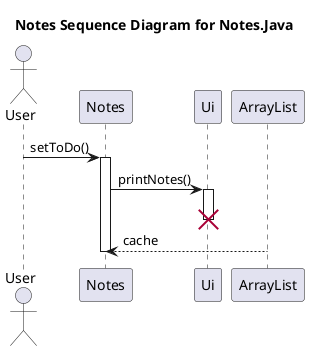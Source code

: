 @startuml
title Notes Sequence Diagram for Notes.Java
'https://plantuml.com/sequence-diagram

actor User

User -> Notes : setToDo()
activate Notes

Notes -> Ui : printNotes()
activate Ui
deactivate Ui
destroy Ui
ArrayList --> Notes : cache
deactivate Notes

@enduml